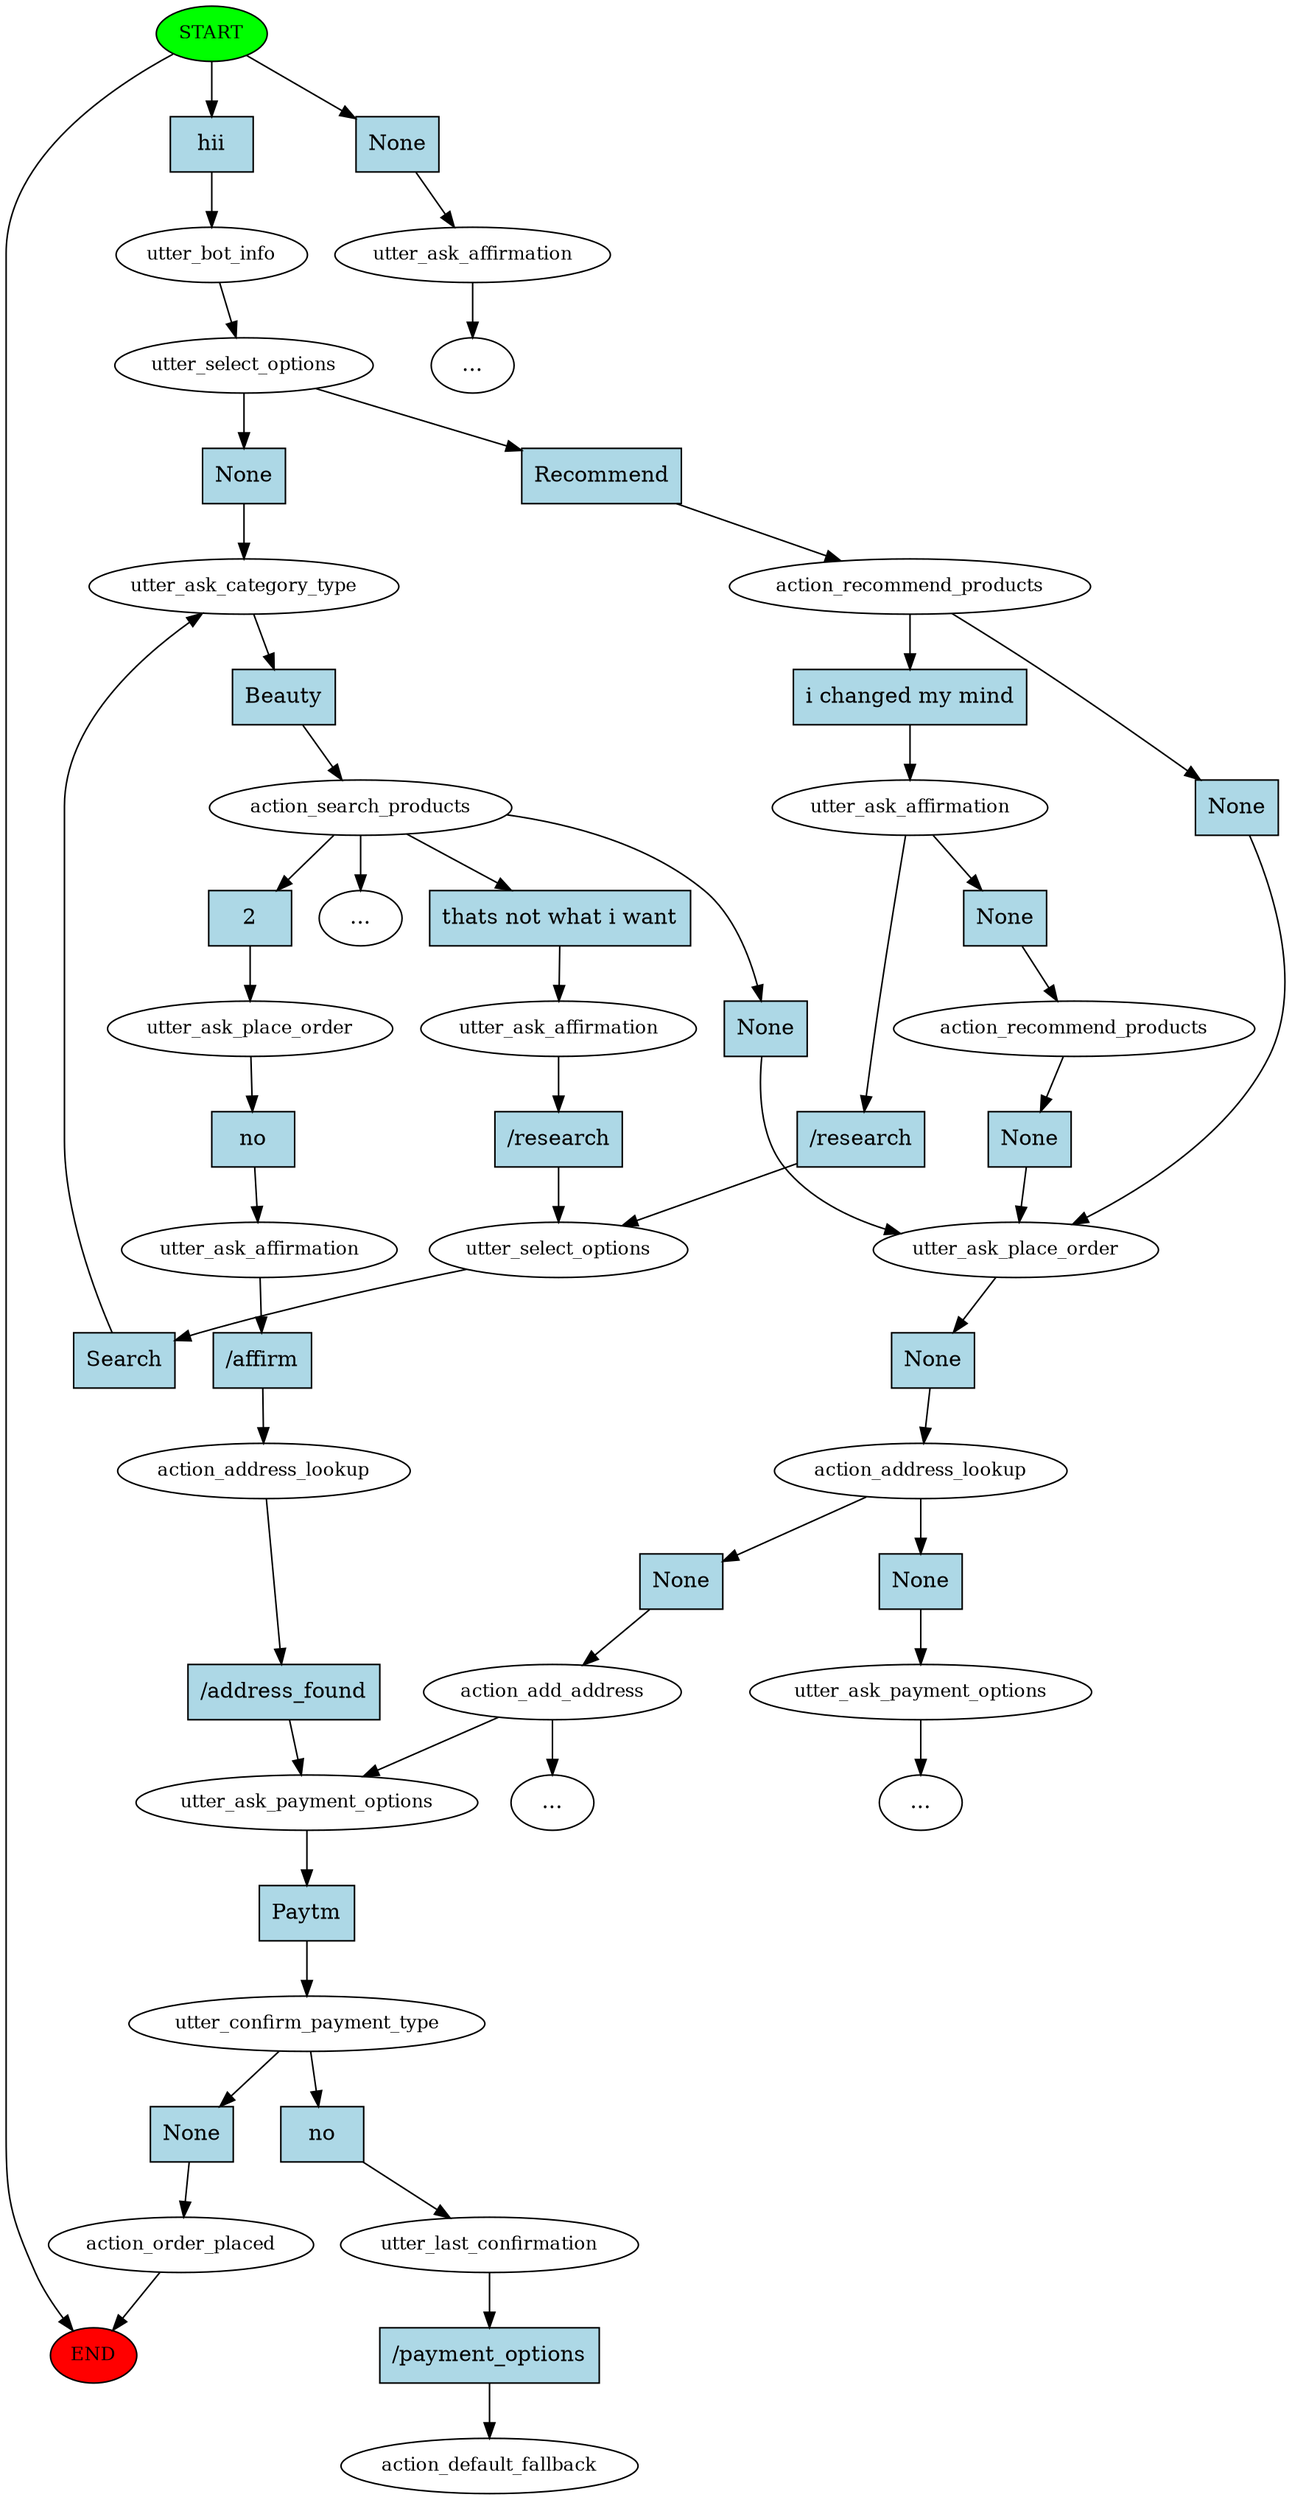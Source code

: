 digraph  {
0 [class="start active", fillcolor=green, fontsize=12, label=START, style=filled];
"-1" [class=end, fillcolor=red, fontsize=12, label=END, style=filled];
1 [class="", fontsize=12, label=utter_ask_affirmation];
"-4" [class=ellipsis, label="..."];
3 [class=active, fontsize=12, label=utter_bot_info];
4 [class=active, fontsize=12, label=utter_select_options];
5 [class=active, fontsize=12, label=utter_ask_category_type];
6 [class=active, fontsize=12, label=action_search_products];
9 [class=active, fontsize=12, label=action_recommend_products];
10 [class="", fontsize=12, label=utter_ask_place_order];
11 [class="", fontsize=12, label=action_address_lookup];
12 [class="", fontsize=12, label=utter_ask_payment_options];
"-6" [class=ellipsis, label="..."];
22 [class="", fontsize=12, label=action_add_address];
26 [class=active, fontsize=12, label=utter_ask_affirmation];
27 [class=active, fontsize=12, label=utter_select_options];
33 [class=active, fontsize=12, label=utter_ask_payment_options];
34 [class=active, fontsize=12, label=utter_confirm_payment_type];
35 [class="", fontsize=12, label=action_order_placed];
40 [class="", fontsize=12, label=action_recommend_products];
"-9" [class=ellipsis, label="..."];
"-11" [class=ellipsis, label="..."];
59 [class=active, fontsize=12, label=utter_ask_affirmation];
63 [class=active, fontsize=12, label=utter_ask_place_order];
64 [class=active, fontsize=12, label=utter_ask_affirmation];
65 [class=active, fontsize=12, label=action_address_lookup];
68 [class=active, fontsize=12, label=utter_last_confirmation];
69 [class="dashed active", fontsize=12, label=action_default_fallback];
70 [class=intent, fillcolor=lightblue, label=None, shape=rect, style=filled];
71 [class="intent active", fillcolor=lightblue, label=hii, shape=rect, style=filled];
72 [class=intent, fillcolor=lightblue, label=None, shape=rect, style=filled];
73 [class="intent active", fillcolor=lightblue, label=Recommend, shape=rect, style=filled];
74 [class="intent active", fillcolor=lightblue, label=Beauty, shape=rect, style=filled];
75 [class="intent active", fillcolor=lightblue, label="thats not what i want", shape=rect, style=filled];
76 [class="intent active", fillcolor=lightblue, label=2, shape=rect, style=filled];
77 [class=intent, fillcolor=lightblue, label=None, shape=rect, style=filled];
78 [class=intent, fillcolor=lightblue, label=None, shape=rect, style=filled];
79 [class="intent active", fillcolor=lightblue, label="i changed my mind", shape=rect, style=filled];
80 [class=intent, fillcolor=lightblue, label=None, shape=rect, style=filled];
81 [class=intent, fillcolor=lightblue, label=None, shape=rect, style=filled];
82 [class=intent, fillcolor=lightblue, label=None, shape=rect, style=filled];
83 [class="intent active", fillcolor=lightblue, label="/research", shape=rect, style=filled];
84 [class=intent, fillcolor=lightblue, label=None, shape=rect, style=filled];
85 [class="intent active", fillcolor=lightblue, label=Search, shape=rect, style=filled];
86 [class="intent active", fillcolor=lightblue, label=Paytm, shape=rect, style=filled];
87 [class=intent, fillcolor=lightblue, label=None, shape=rect, style=filled];
88 [class="intent active", fillcolor=lightblue, label=no, shape=rect, style=filled];
89 [class=intent, fillcolor=lightblue, label=None, shape=rect, style=filled];
90 [class="intent active", fillcolor=lightblue, label="/research", shape=rect, style=filled];
91 [class="intent active", fillcolor=lightblue, label=no, shape=rect, style=filled];
92 [class="intent active", fillcolor=lightblue, label="/affirm", shape=rect, style=filled];
93 [class="intent active", fillcolor=lightblue, label="/address_found", shape=rect, style=filled];
94 [class="intent active", fillcolor=lightblue, label="/payment_options", shape=rect, style=filled];
0 -> "-1"  [class="", key=NONE, label=""];
0 -> 70  [class="", key=0];
0 -> 71  [class=active, key=0];
1 -> "-4"  [class="", key=NONE, label=""];
3 -> 4  [class=active, key=NONE, label=""];
4 -> 72  [class="", key=0];
4 -> 73  [class=active, key=0];
5 -> 74  [class=active, key=0];
6 -> "-11"  [class="", key=NONE, label=""];
6 -> 75  [class=active, key=0];
6 -> 76  [class=active, key=0];
6 -> 77  [class="", key=0];
9 -> 78  [class="", key=0];
9 -> 79  [class=active, key=0];
10 -> 80  [class="", key=0];
11 -> 81  [class="", key=0];
11 -> 82  [class="", key=0];
12 -> "-6"  [class="", key=NONE, label=""];
22 -> 33  [class="", key=NONE, label=""];
22 -> "-9"  [class="", key=NONE, label=""];
26 -> 83  [class=active, key=0];
26 -> 84  [class="", key=0];
27 -> 85  [class=active, key=0];
33 -> 86  [class=active, key=0];
34 -> 87  [class="", key=0];
34 -> 88  [class=active, key=0];
35 -> "-1"  [class="", key=NONE, label=""];
40 -> 89  [class="", key=0];
59 -> 90  [class=active, key=0];
63 -> 91  [class=active, key=0];
64 -> 92  [class=active, key=0];
65 -> 93  [class=active, key=0];
68 -> 94  [class=active, key=0];
70 -> 1  [class="", key=0];
71 -> 3  [class=active, key=0];
72 -> 5  [class="", key=0];
73 -> 9  [class=active, key=0];
74 -> 6  [class=active, key=0];
75 -> 59  [class=active, key=0];
76 -> 63  [class=active, key=0];
77 -> 10  [class="", key=0];
78 -> 10  [class="", key=0];
79 -> 26  [class=active, key=0];
80 -> 11  [class="", key=0];
81 -> 12  [class="", key=0];
82 -> 22  [class="", key=0];
83 -> 27  [class=active, key=0];
84 -> 40  [class="", key=0];
85 -> 5  [class=active, key=0];
86 -> 34  [class=active, key=0];
87 -> 35  [class="", key=0];
88 -> 68  [class=active, key=0];
89 -> 10  [class="", key=0];
90 -> 27  [class=active, key=0];
91 -> 64  [class=active, key=0];
92 -> 65  [class=active, key=0];
93 -> 33  [class=active, key=0];
94 -> 69  [class=active, key=0];
}
